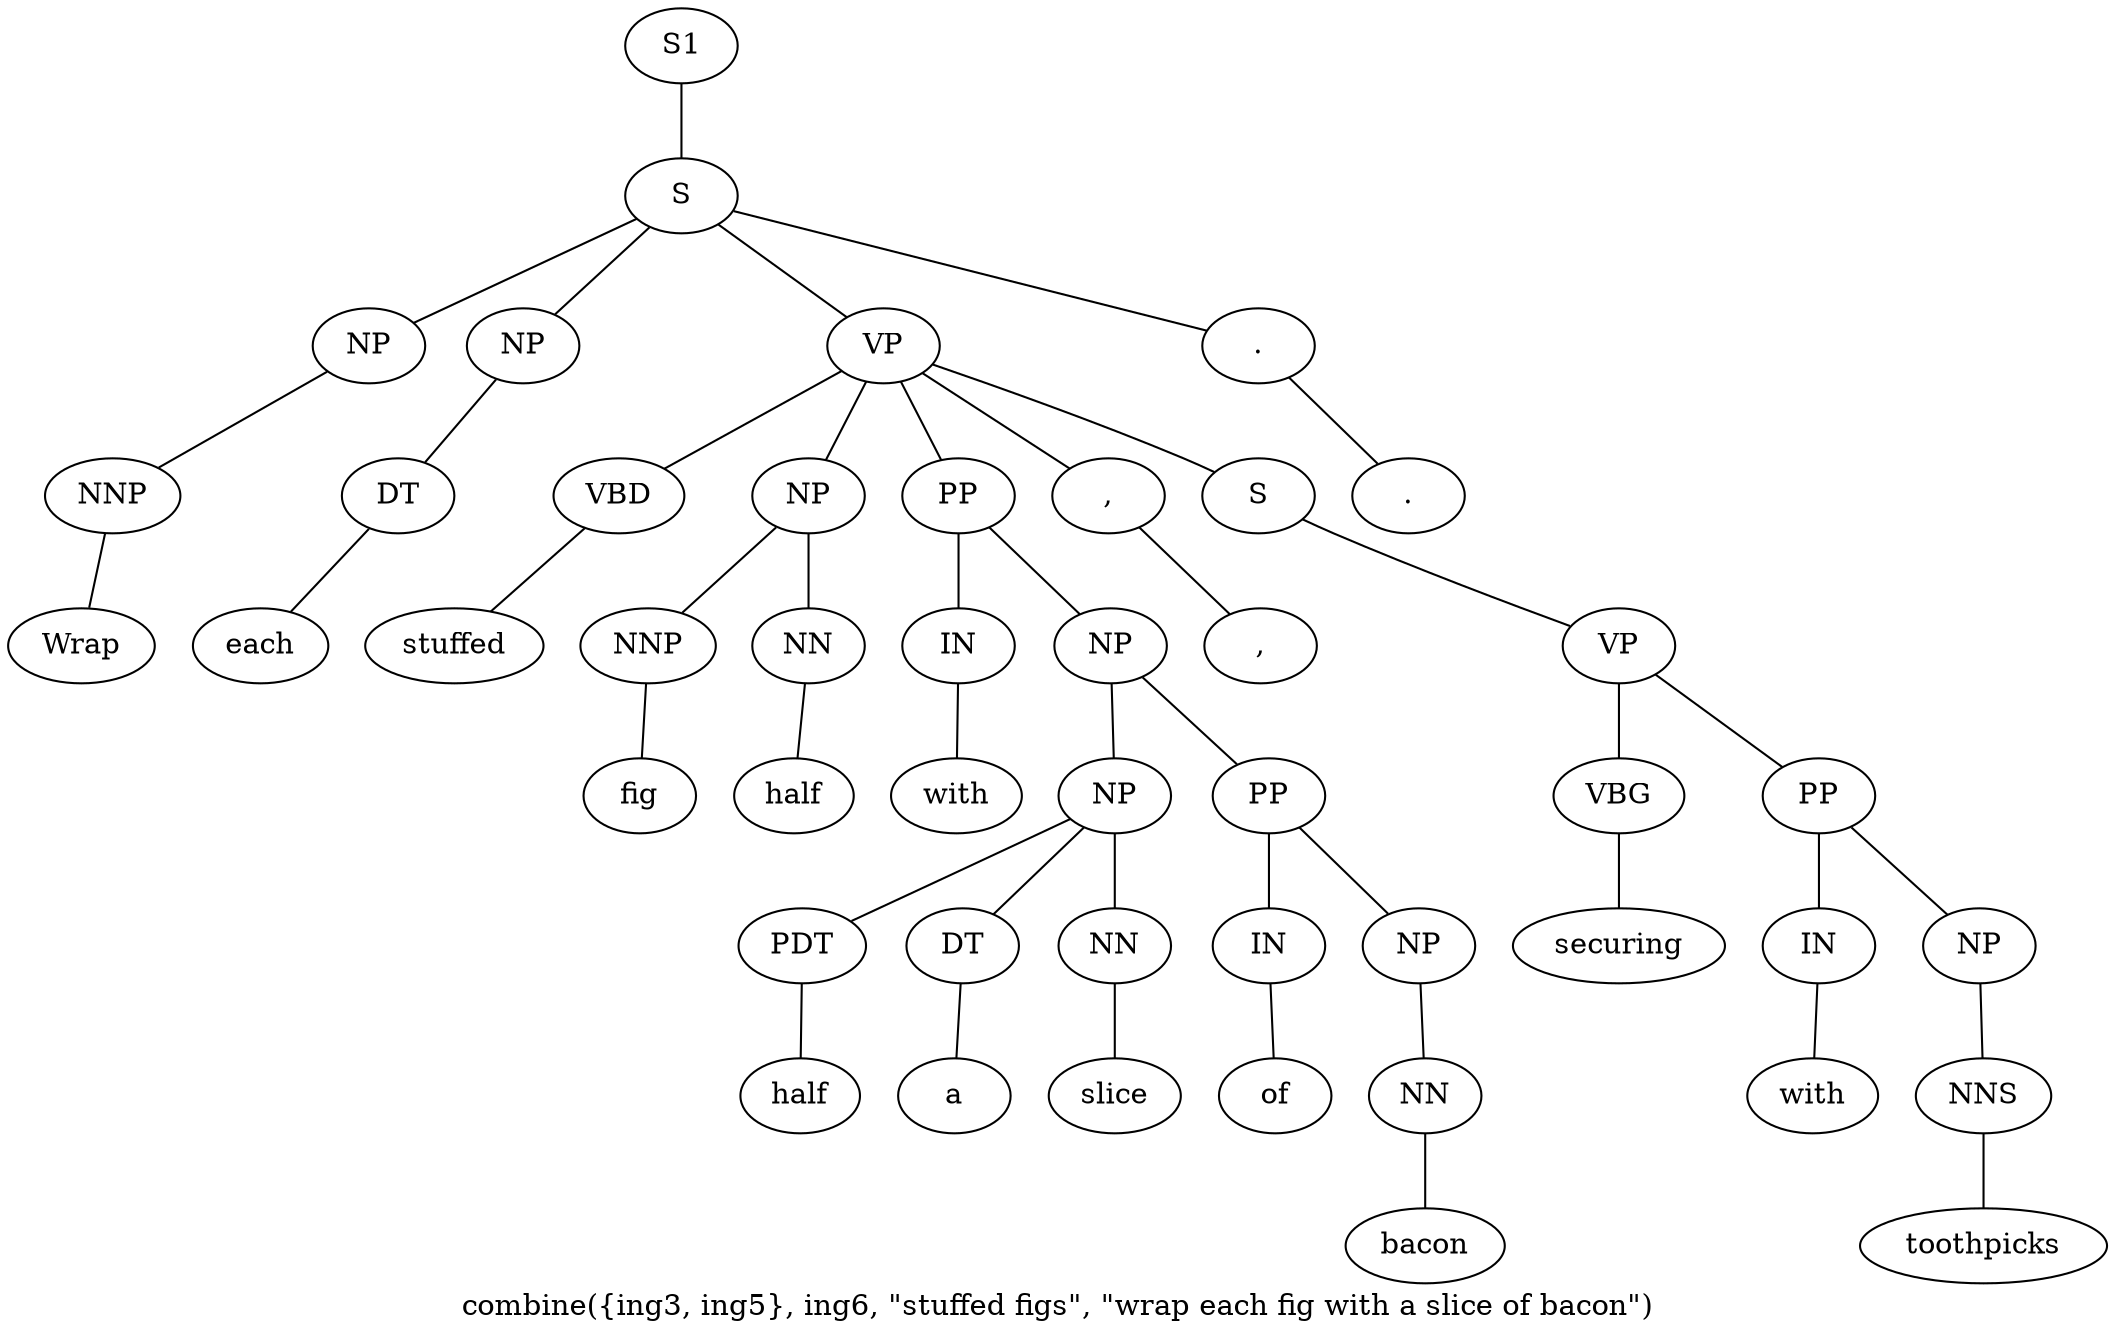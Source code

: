 graph SyntaxGraph {
	label = "combine({ing3, ing5}, ing6, \"stuffed figs\", \"wrap each fig with a slice of bacon\")";
	Node0 [label="S1"];
	Node1 [label="S"];
	Node2 [label="NP"];
	Node3 [label="NNP"];
	Node4 [label="Wrap"];
	Node5 [label="NP"];
	Node6 [label="DT"];
	Node7 [label="each"];
	Node8 [label="VP"];
	Node9 [label="VBD"];
	Node10 [label="stuffed"];
	Node11 [label="NP"];
	Node12 [label="NNP"];
	Node13 [label="fig"];
	Node14 [label="NN"];
	Node15 [label="half"];
	Node16 [label="PP"];
	Node17 [label="IN"];
	Node18 [label="with"];
	Node19 [label="NP"];
	Node20 [label="NP"];
	Node21 [label="PDT"];
	Node22 [label="half"];
	Node23 [label="DT"];
	Node24 [label="a"];
	Node25 [label="NN"];
	Node26 [label="slice"];
	Node27 [label="PP"];
	Node28 [label="IN"];
	Node29 [label="of"];
	Node30 [label="NP"];
	Node31 [label="NN"];
	Node32 [label="bacon"];
	Node33 [label=","];
	Node34 [label=","];
	Node35 [label="S"];
	Node36 [label="VP"];
	Node37 [label="VBG"];
	Node38 [label="securing"];
	Node39 [label="PP"];
	Node40 [label="IN"];
	Node41 [label="with"];
	Node42 [label="NP"];
	Node43 [label="NNS"];
	Node44 [label="toothpicks"];
	Node45 [label="."];
	Node46 [label="."];

	Node0 -- Node1;
	Node1 -- Node2;
	Node1 -- Node5;
	Node1 -- Node8;
	Node1 -- Node45;
	Node2 -- Node3;
	Node3 -- Node4;
	Node5 -- Node6;
	Node6 -- Node7;
	Node8 -- Node9;
	Node8 -- Node11;
	Node8 -- Node16;
	Node8 -- Node33;
	Node8 -- Node35;
	Node9 -- Node10;
	Node11 -- Node12;
	Node11 -- Node14;
	Node12 -- Node13;
	Node14 -- Node15;
	Node16 -- Node17;
	Node16 -- Node19;
	Node17 -- Node18;
	Node19 -- Node20;
	Node19 -- Node27;
	Node20 -- Node21;
	Node20 -- Node23;
	Node20 -- Node25;
	Node21 -- Node22;
	Node23 -- Node24;
	Node25 -- Node26;
	Node27 -- Node28;
	Node27 -- Node30;
	Node28 -- Node29;
	Node30 -- Node31;
	Node31 -- Node32;
	Node33 -- Node34;
	Node35 -- Node36;
	Node36 -- Node37;
	Node36 -- Node39;
	Node37 -- Node38;
	Node39 -- Node40;
	Node39 -- Node42;
	Node40 -- Node41;
	Node42 -- Node43;
	Node43 -- Node44;
	Node45 -- Node46;
}
